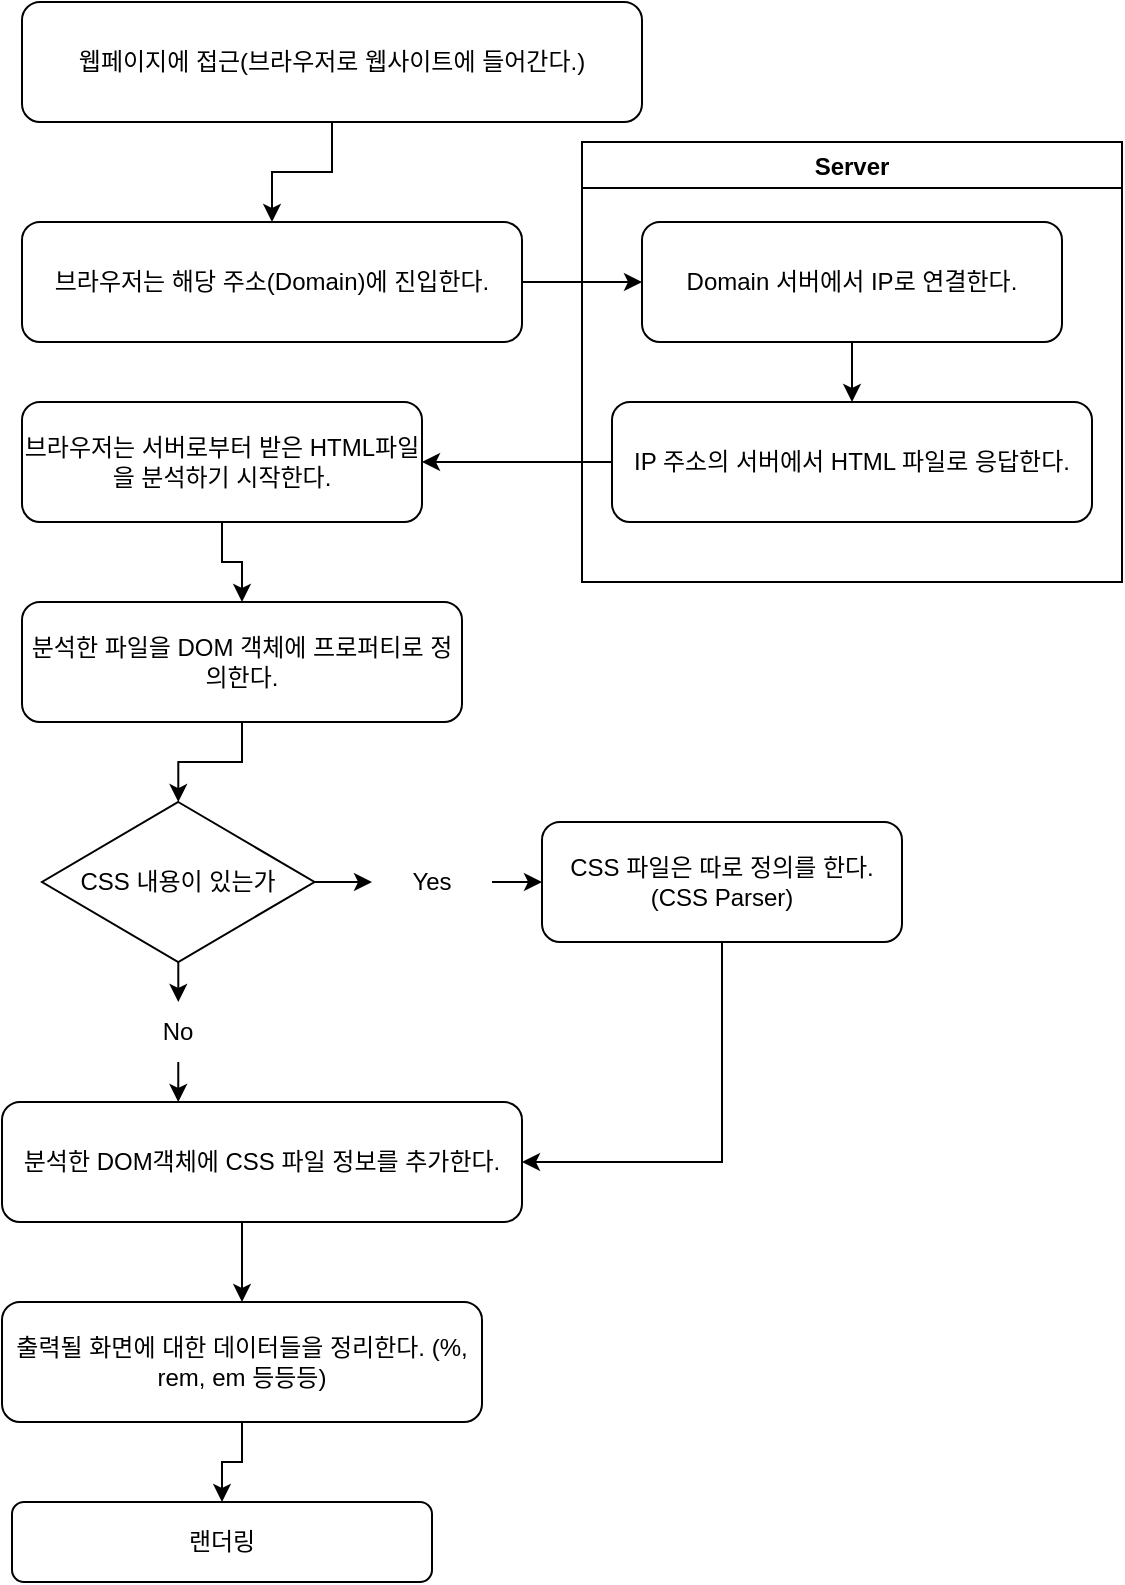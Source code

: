 <mxfile version="20.2.8" type="device"><diagram id="ziL1iz3pBLtWeKTxNJXv" name="페이지-1"><mxGraphModel dx="1422" dy="794" grid="1" gridSize="10" guides="1" tooltips="1" connect="1" arrows="1" fold="1" page="1" pageScale="1" pageWidth="827" pageHeight="1169" math="0" shadow="0"><root><mxCell id="0"/><mxCell id="1" parent="0"/><mxCell id="FYsaKh0JHXgm08pMVgvC-2" style="edgeStyle=orthogonalEdgeStyle;rounded=0;orthogonalLoop=1;jettySize=auto;html=1;" edge="1" parent="1" source="FYsaKh0JHXgm08pMVgvC-1" target="FYsaKh0JHXgm08pMVgvC-3"><mxGeometry relative="1" as="geometry"><mxPoint x="320" y="130" as="targetPoint"/></mxGeometry></mxCell><mxCell id="FYsaKh0JHXgm08pMVgvC-1" value="웹페이지에 접근(브라우저로 웹사이트에 들어간다.)" style="rounded=1;whiteSpace=wrap;html=1;" vertex="1" parent="1"><mxGeometry x="20" y="20" width="310" height="60" as="geometry"/></mxCell><mxCell id="FYsaKh0JHXgm08pMVgvC-4" style="edgeStyle=orthogonalEdgeStyle;rounded=0;orthogonalLoop=1;jettySize=auto;html=1;" edge="1" parent="1" source="FYsaKh0JHXgm08pMVgvC-3" target="FYsaKh0JHXgm08pMVgvC-5"><mxGeometry relative="1" as="geometry"><mxPoint x="320" y="230" as="targetPoint"/></mxGeometry></mxCell><mxCell id="FYsaKh0JHXgm08pMVgvC-3" value="브라우저는 해당 주소(Domain)에 진입한다." style="rounded=1;whiteSpace=wrap;html=1;" vertex="1" parent="1"><mxGeometry x="20" y="130" width="250" height="60" as="geometry"/></mxCell><mxCell id="FYsaKh0JHXgm08pMVgvC-6" style="edgeStyle=orthogonalEdgeStyle;rounded=0;orthogonalLoop=1;jettySize=auto;html=1;" edge="1" parent="1" source="FYsaKh0JHXgm08pMVgvC-5" target="FYsaKh0JHXgm08pMVgvC-7"><mxGeometry relative="1" as="geometry"><mxPoint x="310" y="360" as="targetPoint"/></mxGeometry></mxCell><mxCell id="FYsaKh0JHXgm08pMVgvC-5" value="Domain 서버에서 IP로 연결한다." style="rounded=1;whiteSpace=wrap;html=1;" vertex="1" parent="1"><mxGeometry x="330" y="130" width="210" height="60" as="geometry"/></mxCell><mxCell id="FYsaKh0JHXgm08pMVgvC-8" style="edgeStyle=orthogonalEdgeStyle;rounded=0;orthogonalLoop=1;jettySize=auto;html=1;" edge="1" parent="1" source="FYsaKh0JHXgm08pMVgvC-7" target="FYsaKh0JHXgm08pMVgvC-9"><mxGeometry relative="1" as="geometry"><mxPoint x="190" y="360" as="targetPoint"/></mxGeometry></mxCell><mxCell id="FYsaKh0JHXgm08pMVgvC-7" value="IP 주소의 서버에서 HTML 파일로 응답한다." style="rounded=1;whiteSpace=wrap;html=1;" vertex="1" parent="1"><mxGeometry x="315" y="220" width="240" height="60" as="geometry"/></mxCell><mxCell id="FYsaKh0JHXgm08pMVgvC-10" style="edgeStyle=orthogonalEdgeStyle;rounded=0;orthogonalLoop=1;jettySize=auto;html=1;" edge="1" parent="1" source="FYsaKh0JHXgm08pMVgvC-9" target="FYsaKh0JHXgm08pMVgvC-11"><mxGeometry relative="1" as="geometry"><mxPoint x="130" y="440" as="targetPoint"/></mxGeometry></mxCell><mxCell id="FYsaKh0JHXgm08pMVgvC-9" value="브라우저는 서버로부터 받은 HTML파일을 분석하기 시작한다." style="rounded=1;whiteSpace=wrap;html=1;" vertex="1" parent="1"><mxGeometry x="20" y="220" width="200" height="60" as="geometry"/></mxCell><mxCell id="FYsaKh0JHXgm08pMVgvC-12" style="edgeStyle=orthogonalEdgeStyle;rounded=0;orthogonalLoop=1;jettySize=auto;html=1;" edge="1" parent="1" source="FYsaKh0JHXgm08pMVgvC-11" target="FYsaKh0JHXgm08pMVgvC-15"><mxGeometry relative="1" as="geometry"><mxPoint x="80" y="460" as="targetPoint"/></mxGeometry></mxCell><mxCell id="FYsaKh0JHXgm08pMVgvC-11" value="분석한 파일을 DOM 객체에 프로퍼티로 정의한다." style="rounded=1;whiteSpace=wrap;html=1;" vertex="1" parent="1"><mxGeometry x="20" y="320" width="220" height="60" as="geometry"/></mxCell><mxCell id="FYsaKh0JHXgm08pMVgvC-16" style="edgeStyle=orthogonalEdgeStyle;rounded=0;orthogonalLoop=1;jettySize=auto;html=1;" edge="1" parent="1" source="FYsaKh0JHXgm08pMVgvC-15" target="FYsaKh0JHXgm08pMVgvC-17"><mxGeometry relative="1" as="geometry"><mxPoint x="220" y="500" as="targetPoint"/></mxGeometry></mxCell><mxCell id="FYsaKh0JHXgm08pMVgvC-22" value="" style="edgeStyle=orthogonalEdgeStyle;rounded=0;orthogonalLoop=1;jettySize=auto;html=1;" edge="1" parent="1" source="FYsaKh0JHXgm08pMVgvC-15" target="FYsaKh0JHXgm08pMVgvC-24"><mxGeometry relative="1" as="geometry"><mxPoint x="80" y="600" as="targetPoint"/></mxGeometry></mxCell><mxCell id="FYsaKh0JHXgm08pMVgvC-15" value="CSS 내용이 있는가" style="rhombus;whiteSpace=wrap;html=1;" vertex="1" parent="1"><mxGeometry x="30" y="420" width="136.25" height="80" as="geometry"/></mxCell><mxCell id="FYsaKh0JHXgm08pMVgvC-18" style="edgeStyle=orthogonalEdgeStyle;rounded=0;orthogonalLoop=1;jettySize=auto;html=1;" edge="1" parent="1" source="FYsaKh0JHXgm08pMVgvC-17" target="FYsaKh0JHXgm08pMVgvC-19"><mxGeometry relative="1" as="geometry"><mxPoint x="310" y="500" as="targetPoint"/></mxGeometry></mxCell><mxCell id="FYsaKh0JHXgm08pMVgvC-17" value="Yes" style="text;html=1;strokeColor=none;fillColor=none;align=center;verticalAlign=middle;whiteSpace=wrap;rounded=0;" vertex="1" parent="1"><mxGeometry x="195" y="445" width="60" height="30" as="geometry"/></mxCell><mxCell id="FYsaKh0JHXgm08pMVgvC-27" style="edgeStyle=orthogonalEdgeStyle;rounded=0;orthogonalLoop=1;jettySize=auto;html=1;exitX=0.5;exitY=1;exitDx=0;exitDy=0;entryX=1;entryY=0.5;entryDx=0;entryDy=0;" edge="1" parent="1" source="FYsaKh0JHXgm08pMVgvC-19" target="FYsaKh0JHXgm08pMVgvC-25"><mxGeometry relative="1" as="geometry"><Array as="points"><mxPoint x="370" y="600"/></Array></mxGeometry></mxCell><mxCell id="FYsaKh0JHXgm08pMVgvC-19" value="CSS 파일은 따로 정의를 한다.&lt;br&gt;(CSS Parser)" style="rounded=1;whiteSpace=wrap;html=1;" vertex="1" parent="1"><mxGeometry x="280" y="430" width="180" height="60" as="geometry"/></mxCell><mxCell id="FYsaKh0JHXgm08pMVgvC-26" value="" style="edgeStyle=orthogonalEdgeStyle;rounded=0;orthogonalLoop=1;jettySize=auto;html=1;" edge="1" parent="1" source="FYsaKh0JHXgm08pMVgvC-24" target="FYsaKh0JHXgm08pMVgvC-25"><mxGeometry relative="1" as="geometry"><Array as="points"><mxPoint x="98" y="600"/><mxPoint x="98" y="600"/></Array></mxGeometry></mxCell><mxCell id="FYsaKh0JHXgm08pMVgvC-24" value="No" style="text;html=1;strokeColor=none;fillColor=none;align=center;verticalAlign=middle;whiteSpace=wrap;rounded=0;" vertex="1" parent="1"><mxGeometry x="68.13" y="520" width="60" height="30" as="geometry"/></mxCell><mxCell id="FYsaKh0JHXgm08pMVgvC-29" value="" style="edgeStyle=orthogonalEdgeStyle;rounded=0;orthogonalLoop=1;jettySize=auto;html=1;" edge="1" parent="1" source="FYsaKh0JHXgm08pMVgvC-25" target="FYsaKh0JHXgm08pMVgvC-28"><mxGeometry relative="1" as="geometry"><Array as="points"><mxPoint x="130" y="640"/><mxPoint x="130" y="640"/></Array></mxGeometry></mxCell><mxCell id="FYsaKh0JHXgm08pMVgvC-25" value="분석한 DOM객체에 CSS 파일 정보를 추가한다." style="rounded=1;whiteSpace=wrap;html=1;" vertex="1" parent="1"><mxGeometry x="10" y="570" width="260" height="60" as="geometry"/></mxCell><mxCell id="FYsaKh0JHXgm08pMVgvC-32" value="" style="edgeStyle=orthogonalEdgeStyle;rounded=0;orthogonalLoop=1;jettySize=auto;html=1;" edge="1" parent="1" source="FYsaKh0JHXgm08pMVgvC-28" target="FYsaKh0JHXgm08pMVgvC-31"><mxGeometry relative="1" as="geometry"/></mxCell><mxCell id="FYsaKh0JHXgm08pMVgvC-28" value="출력될 화면에 대한 데이터들을 정리한다. (%, rem, em 등등등)" style="whiteSpace=wrap;html=1;rounded=1;" vertex="1" parent="1"><mxGeometry x="10" y="670" width="240" height="60" as="geometry"/></mxCell><mxCell id="FYsaKh0JHXgm08pMVgvC-31" value="랜더링" style="whiteSpace=wrap;html=1;rounded=1;" vertex="1" parent="1"><mxGeometry x="15" y="770" width="210" height="40" as="geometry"/></mxCell><mxCell id="FYsaKh0JHXgm08pMVgvC-33" value="Server" style="swimlane;" vertex="1" parent="1"><mxGeometry x="300" y="90" width="270" height="220" as="geometry"/></mxCell></root></mxGraphModel></diagram></mxfile>